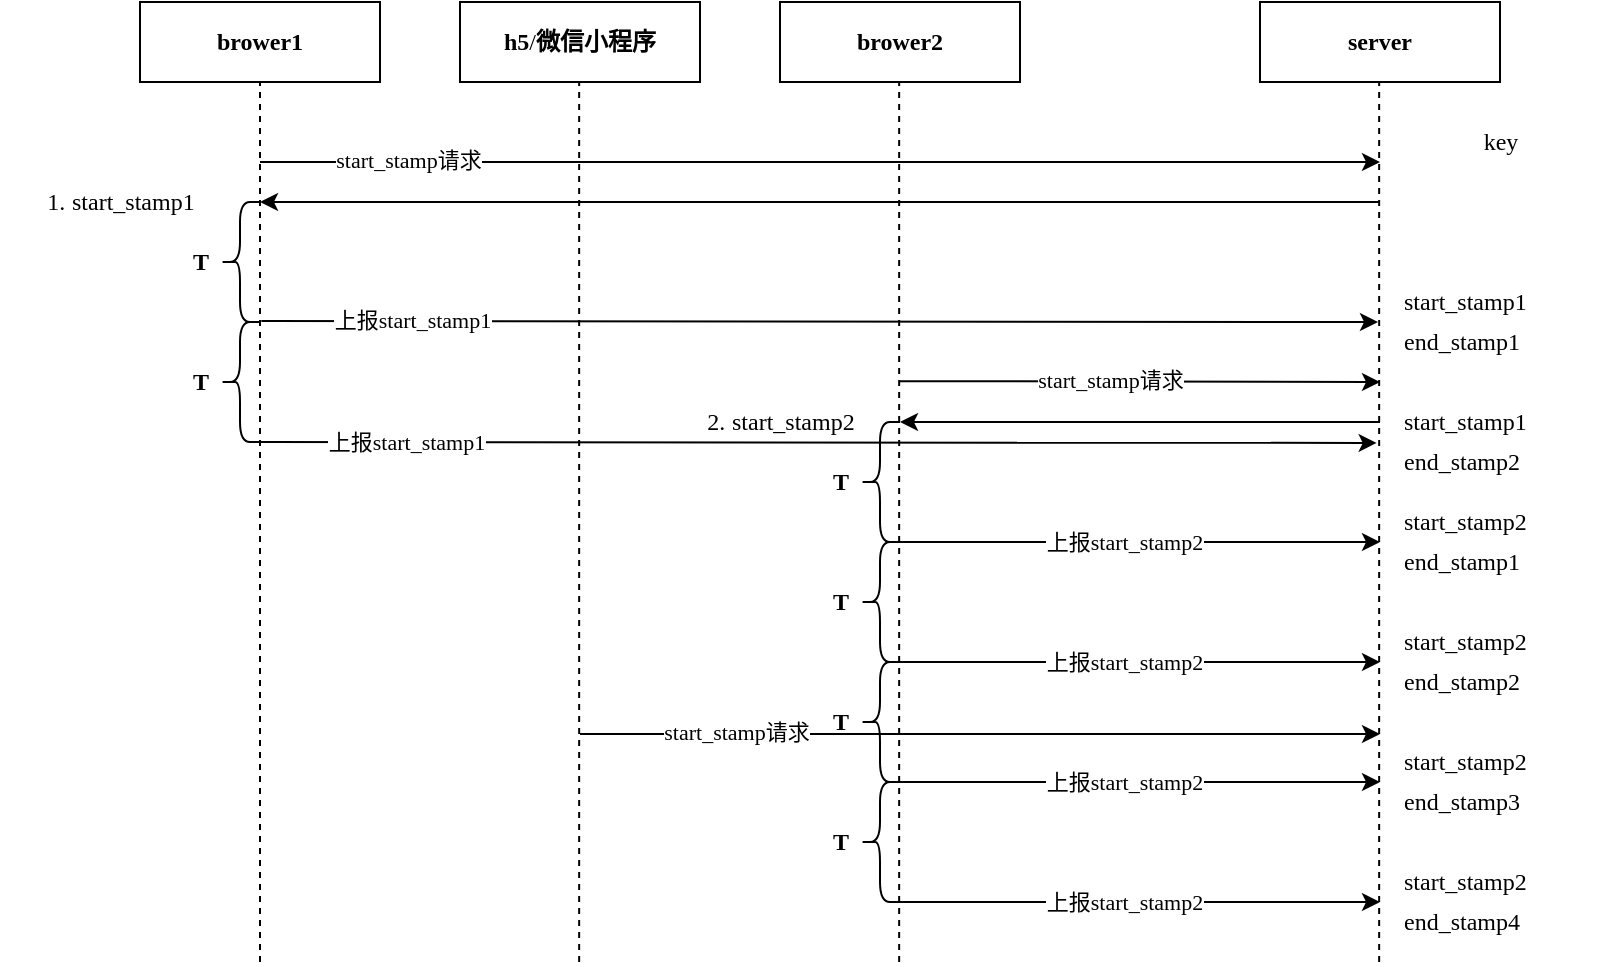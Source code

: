 <mxfile version="15.3.7" type="github">
  <diagram id="05CP4tNvnR-BLm0faDf4" name="Page-1">
    <mxGraphModel dx="1185" dy="660" grid="1" gridSize="10" guides="1" tooltips="1" connect="1" arrows="1" fold="1" page="1" pageScale="1" pageWidth="827" pageHeight="1169" math="0" shadow="0">
      <root>
        <mxCell id="0" />
        <mxCell id="1" parent="0" />
        <mxCell id="8iDffAJudvt3Z1gJP0nf-2" value="&lt;b&gt;&lt;font face=&quot;Lucida Console&quot;&gt;brower1&lt;/font&gt;&lt;/b&gt;" style="rounded=0;whiteSpace=wrap;html=1;" vertex="1" parent="1">
          <mxGeometry x="80" y="200" width="120" height="40" as="geometry" />
        </mxCell>
        <mxCell id="8iDffAJudvt3Z1gJP0nf-3" value="&lt;font face=&quot;Lucida Console&quot;&gt;&lt;b&gt;h5&lt;/b&gt;/&lt;b&gt;微信小程序&lt;/b&gt;&lt;/font&gt;" style="rounded=0;whiteSpace=wrap;html=1;" vertex="1" parent="1">
          <mxGeometry x="240" y="200" width="120" height="40" as="geometry" />
        </mxCell>
        <mxCell id="8iDffAJudvt3Z1gJP0nf-4" value="&lt;b&gt;&lt;font face=&quot;Lucida Console&quot;&gt;brower2&lt;/font&gt;&lt;/b&gt;" style="rounded=0;whiteSpace=wrap;html=1;" vertex="1" parent="1">
          <mxGeometry x="400" y="200" width="120" height="40" as="geometry" />
        </mxCell>
        <mxCell id="8iDffAJudvt3Z1gJP0nf-10" value="&lt;font face=&quot;Lucida Console&quot;&gt;&lt;b&gt;server&lt;/b&gt;&lt;/font&gt;" style="rounded=0;whiteSpace=wrap;html=1;" vertex="1" parent="1">
          <mxGeometry x="640" y="200" width="120" height="40" as="geometry" />
        </mxCell>
        <mxCell id="8iDffAJudvt3Z1gJP0nf-15" value="" style="endArrow=none;dashed=1;html=1;entryX=0.5;entryY=1;entryDx=0;entryDy=0;" edge="1" parent="1" target="8iDffAJudvt3Z1gJP0nf-2">
          <mxGeometry width="50" height="50" relative="1" as="geometry">
            <mxPoint x="140" y="680" as="sourcePoint" />
            <mxPoint x="180" y="300" as="targetPoint" />
          </mxGeometry>
        </mxCell>
        <mxCell id="8iDffAJudvt3Z1gJP0nf-16" value="" style="endArrow=none;dashed=1;html=1;entryX=0.5;entryY=1;entryDx=0;entryDy=0;" edge="1" parent="1">
          <mxGeometry width="50" height="50" relative="1" as="geometry">
            <mxPoint x="299.58" y="680" as="sourcePoint" />
            <mxPoint x="299.58" y="240" as="targetPoint" />
          </mxGeometry>
        </mxCell>
        <mxCell id="8iDffAJudvt3Z1gJP0nf-17" value="" style="endArrow=none;dashed=1;html=1;entryX=0.5;entryY=1;entryDx=0;entryDy=0;" edge="1" parent="1">
          <mxGeometry width="50" height="50" relative="1" as="geometry">
            <mxPoint x="459.58" y="680" as="sourcePoint" />
            <mxPoint x="459.58" y="240" as="targetPoint" />
          </mxGeometry>
        </mxCell>
        <mxCell id="8iDffAJudvt3Z1gJP0nf-18" value="" style="endArrow=none;dashed=1;html=1;entryX=0.5;entryY=1;entryDx=0;entryDy=0;" edge="1" parent="1">
          <mxGeometry width="50" height="50" relative="1" as="geometry">
            <mxPoint x="699.58" y="680" as="sourcePoint" />
            <mxPoint x="699.58" y="240" as="targetPoint" />
          </mxGeometry>
        </mxCell>
        <mxCell id="8iDffAJudvt3Z1gJP0nf-19" value="" style="endArrow=classic;html=1;" edge="1" parent="1">
          <mxGeometry width="50" height="50" relative="1" as="geometry">
            <mxPoint x="140" y="280" as="sourcePoint" />
            <mxPoint x="700" y="280" as="targetPoint" />
          </mxGeometry>
        </mxCell>
        <mxCell id="8iDffAJudvt3Z1gJP0nf-21" value="&lt;font face=&quot;Lucida Console&quot;&gt;start_stamp&lt;/font&gt;请求" style="edgeLabel;html=1;align=center;verticalAlign=middle;resizable=0;points=[];" vertex="1" connectable="0" parent="8iDffAJudvt3Z1gJP0nf-19">
          <mxGeometry x="-0.735" y="-2" relative="1" as="geometry">
            <mxPoint y="-3" as="offset" />
          </mxGeometry>
        </mxCell>
        <mxCell id="8iDffAJudvt3Z1gJP0nf-22" value="" style="endArrow=classic;html=1;" edge="1" parent="1">
          <mxGeometry width="50" height="50" relative="1" as="geometry">
            <mxPoint x="700" y="300" as="sourcePoint" />
            <mxPoint x="140" y="300" as="targetPoint" />
          </mxGeometry>
        </mxCell>
        <mxCell id="8iDffAJudvt3Z1gJP0nf-23" value="&lt;font face=&quot;Lucida Console&quot;&gt;1.&lt;/font&gt; &lt;font face=&quot;Lucida Console&quot;&gt;start_stamp1&lt;/font&gt;" style="text;html=1;align=center;verticalAlign=middle;resizable=0;points=[];autosize=1;strokeColor=none;fillColor=none;" vertex="1" parent="1">
          <mxGeometry x="10" y="290" width="120" height="20" as="geometry" />
        </mxCell>
        <mxCell id="8iDffAJudvt3Z1gJP0nf-26" value="" style="endArrow=classic;html=1;exitX=1.083;exitY=1.042;exitDx=0;exitDy=0;exitPerimeter=0;" edge="1" parent="1">
          <mxGeometry width="50" height="50" relative="1" as="geometry">
            <mxPoint x="140.66" y="359.52" as="sourcePoint" />
            <mxPoint x="699" y="360" as="targetPoint" />
          </mxGeometry>
        </mxCell>
        <mxCell id="8iDffAJudvt3Z1gJP0nf-27" value="上报&lt;font face=&quot;Lucida Console&quot;&gt;start_stamp1&lt;/font&gt;" style="edgeLabel;html=1;align=center;verticalAlign=middle;resizable=0;points=[];" vertex="1" connectable="0" parent="8iDffAJudvt3Z1gJP0nf-26">
          <mxGeometry x="-0.796" y="-2" relative="1" as="geometry">
            <mxPoint x="18" y="-3" as="offset" />
          </mxGeometry>
        </mxCell>
        <mxCell id="8iDffAJudvt3Z1gJP0nf-29" value="&lt;font face=&quot;Lucida Console&quot;&gt;key&lt;/font&gt;" style="text;html=1;align=center;verticalAlign=middle;resizable=0;points=[];autosize=1;strokeColor=none;fillColor=none;" vertex="1" parent="1">
          <mxGeometry x="740" y="260" width="40" height="20" as="geometry" />
        </mxCell>
        <mxCell id="8iDffAJudvt3Z1gJP0nf-32" value="" style="group" vertex="1" connectable="0" parent="1">
          <mxGeometry x="710" y="340" width="100" height="40" as="geometry" />
        </mxCell>
        <mxCell id="8iDffAJudvt3Z1gJP0nf-28" value="&lt;div align=&quot;left&quot;&gt;&lt;font face=&quot;Lucida Console&quot;&gt;start_stamp1&lt;/font&gt;&lt;/div&gt;" style="text;html=1;align=left;verticalAlign=middle;resizable=0;points=[];autosize=1;strokeColor=none;fillColor=none;" vertex="1" parent="8iDffAJudvt3Z1gJP0nf-32">
          <mxGeometry width="100" height="20" as="geometry" />
        </mxCell>
        <mxCell id="8iDffAJudvt3Z1gJP0nf-30" value="&lt;div align=&quot;left&quot;&gt;&lt;font face=&quot;Lucida Console&quot;&gt;end_stamp1&lt;/font&gt;&lt;/div&gt;" style="text;html=1;align=left;verticalAlign=middle;resizable=0;points=[];autosize=1;strokeColor=none;fillColor=none;" vertex="1" parent="8iDffAJudvt3Z1gJP0nf-32">
          <mxGeometry y="20" width="90" height="20" as="geometry" />
        </mxCell>
        <mxCell id="8iDffAJudvt3Z1gJP0nf-33" value="" style="group" vertex="1" connectable="0" parent="1">
          <mxGeometry x="100" y="300" width="40" height="60" as="geometry" />
        </mxCell>
        <mxCell id="8iDffAJudvt3Z1gJP0nf-24" value="" style="shape=curlyBracket;whiteSpace=wrap;html=1;rounded=1;" vertex="1" parent="8iDffAJudvt3Z1gJP0nf-33">
          <mxGeometry x="20" width="20" height="60" as="geometry" />
        </mxCell>
        <mxCell id="8iDffAJudvt3Z1gJP0nf-25" value="&lt;font face=&quot;Lucida Console&quot;&gt;&lt;b&gt;T&lt;/b&gt;&lt;/font&gt;" style="text;html=1;align=center;verticalAlign=middle;resizable=0;points=[];autosize=1;strokeColor=none;fillColor=none;" vertex="1" parent="8iDffAJudvt3Z1gJP0nf-33">
          <mxGeometry y="20" width="20" height="20" as="geometry" />
        </mxCell>
        <mxCell id="8iDffAJudvt3Z1gJP0nf-34" value="" style="group" vertex="1" connectable="0" parent="1">
          <mxGeometry x="100" y="360" width="40" height="60" as="geometry" />
        </mxCell>
        <mxCell id="8iDffAJudvt3Z1gJP0nf-35" value="" style="shape=curlyBracket;whiteSpace=wrap;html=1;rounded=1;" vertex="1" parent="8iDffAJudvt3Z1gJP0nf-34">
          <mxGeometry x="20" width="20" height="60" as="geometry" />
        </mxCell>
        <mxCell id="8iDffAJudvt3Z1gJP0nf-36" value="&lt;font face=&quot;Lucida Console&quot;&gt;&lt;b&gt;T&lt;/b&gt;&lt;/font&gt;" style="text;html=1;align=center;verticalAlign=middle;resizable=0;points=[];autosize=1;strokeColor=none;fillColor=none;" vertex="1" parent="8iDffAJudvt3Z1gJP0nf-34">
          <mxGeometry y="20" width="20" height="20" as="geometry" />
        </mxCell>
        <mxCell id="8iDffAJudvt3Z1gJP0nf-37" value="" style="endArrow=classic;html=1;exitX=1.083;exitY=1.042;exitDx=0;exitDy=0;exitPerimeter=0;" edge="1" parent="1">
          <mxGeometry width="50" height="50" relative="1" as="geometry">
            <mxPoint x="140.0" y="420" as="sourcePoint" />
            <mxPoint x="698.34" y="420.48" as="targetPoint" />
          </mxGeometry>
        </mxCell>
        <mxCell id="8iDffAJudvt3Z1gJP0nf-44" value="" style="group" vertex="1" connectable="0" parent="1">
          <mxGeometry x="710" y="400" width="100" height="40" as="geometry" />
        </mxCell>
        <mxCell id="8iDffAJudvt3Z1gJP0nf-45" value="&lt;div align=&quot;left&quot;&gt;&lt;font face=&quot;Lucida Console&quot;&gt;start_stamp1&lt;/font&gt;&lt;/div&gt;" style="text;html=1;align=left;verticalAlign=middle;resizable=0;points=[];autosize=1;strokeColor=none;fillColor=none;" vertex="1" parent="8iDffAJudvt3Z1gJP0nf-44">
          <mxGeometry width="100" height="20" as="geometry" />
        </mxCell>
        <mxCell id="8iDffAJudvt3Z1gJP0nf-46" value="&lt;div align=&quot;left&quot;&gt;&lt;font face=&quot;Lucida Console&quot;&gt;end_stamp2&lt;/font&gt;&lt;/div&gt;" style="text;html=1;align=left;verticalAlign=middle;resizable=0;points=[];autosize=1;strokeColor=none;fillColor=none;" vertex="1" parent="8iDffAJudvt3Z1gJP0nf-44">
          <mxGeometry y="20" width="90" height="20" as="geometry" />
        </mxCell>
        <mxCell id="8iDffAJudvt3Z1gJP0nf-49" value="" style="endArrow=classic;html=1;" edge="1" parent="1">
          <mxGeometry width="50" height="50" relative="1" as="geometry">
            <mxPoint x="460" y="389.58" as="sourcePoint" />
            <mxPoint x="700" y="390" as="targetPoint" />
          </mxGeometry>
        </mxCell>
        <mxCell id="8iDffAJudvt3Z1gJP0nf-50" value="&lt;font face=&quot;Lucida Console&quot;&gt;start_stamp&lt;/font&gt;请求" style="edgeLabel;html=1;align=center;verticalAlign=middle;resizable=0;points=[];" vertex="1" connectable="0" parent="8iDffAJudvt3Z1gJP0nf-49">
          <mxGeometry x="-0.735" y="-2" relative="1" as="geometry">
            <mxPoint x="73" y="-3" as="offset" />
          </mxGeometry>
        </mxCell>
        <mxCell id="8iDffAJudvt3Z1gJP0nf-52" value="" style="endArrow=classic;html=1;" edge="1" parent="1">
          <mxGeometry width="50" height="50" relative="1" as="geometry">
            <mxPoint x="700" y="410" as="sourcePoint" />
            <mxPoint x="460" y="410" as="targetPoint" />
          </mxGeometry>
        </mxCell>
        <mxCell id="8iDffAJudvt3Z1gJP0nf-53" value="&lt;font face=&quot;Lucida Console&quot;&gt;2.&lt;/font&gt; &lt;font face=&quot;Lucida Console&quot;&gt;start_stamp2&lt;/font&gt;" style="text;html=1;align=center;verticalAlign=middle;resizable=0;points=[];autosize=1;strokeColor=none;fillColor=none;" vertex="1" parent="1">
          <mxGeometry x="340" y="400" width="120" height="20" as="geometry" />
        </mxCell>
        <mxCell id="8iDffAJudvt3Z1gJP0nf-64" value="上报&lt;font face=&quot;Lucida Console&quot;&gt;start_stamp1&lt;/font&gt;" style="edgeLabel;html=1;align=center;verticalAlign=middle;resizable=0;points=[];" vertex="1" connectable="0" parent="1">
          <mxGeometry x="213.005" y="419.999" as="geometry" />
        </mxCell>
        <mxCell id="8iDffAJudvt3Z1gJP0nf-65" value="" style="group" vertex="1" connectable="0" parent="1">
          <mxGeometry x="420" y="410" width="280" height="60" as="geometry" />
        </mxCell>
        <mxCell id="8iDffAJudvt3Z1gJP0nf-56" value="" style="group" vertex="1" connectable="0" parent="8iDffAJudvt3Z1gJP0nf-65">
          <mxGeometry width="40" height="60" as="geometry" />
        </mxCell>
        <mxCell id="8iDffAJudvt3Z1gJP0nf-57" value="" style="shape=curlyBracket;whiteSpace=wrap;html=1;rounded=1;" vertex="1" parent="8iDffAJudvt3Z1gJP0nf-56">
          <mxGeometry x="20" width="20" height="60" as="geometry" />
        </mxCell>
        <mxCell id="8iDffAJudvt3Z1gJP0nf-58" value="&lt;font face=&quot;Lucida Console&quot;&gt;&lt;b&gt;T&lt;/b&gt;&lt;/font&gt;" style="text;html=1;align=center;verticalAlign=middle;resizable=0;points=[];autosize=1;strokeColor=none;fillColor=none;" vertex="1" parent="8iDffAJudvt3Z1gJP0nf-56">
          <mxGeometry y="20" width="20" height="20" as="geometry" />
        </mxCell>
        <mxCell id="8iDffAJudvt3Z1gJP0nf-61" value="" style="endArrow=classic;html=1;" edge="1" parent="8iDffAJudvt3Z1gJP0nf-65">
          <mxGeometry width="50" height="50" relative="1" as="geometry">
            <mxPoint x="40" y="60" as="sourcePoint" />
            <mxPoint x="280" y="60" as="targetPoint" />
          </mxGeometry>
        </mxCell>
        <mxCell id="8iDffAJudvt3Z1gJP0nf-63" value="上报&lt;font face=&quot;Lucida Console&quot;&gt;start_stamp2&lt;/font&gt;" style="edgeLabel;html=1;align=center;verticalAlign=middle;resizable=0;points=[];" vertex="1" connectable="0" parent="8iDffAJudvt3Z1gJP0nf-61">
          <mxGeometry x="-0.069" y="-3" relative="1" as="geometry">
            <mxPoint y="-3" as="offset" />
          </mxGeometry>
        </mxCell>
        <mxCell id="8iDffAJudvt3Z1gJP0nf-66" value="" style="group" vertex="1" connectable="0" parent="1">
          <mxGeometry x="420" y="470" width="280" height="60" as="geometry" />
        </mxCell>
        <mxCell id="8iDffAJudvt3Z1gJP0nf-67" value="" style="group" vertex="1" connectable="0" parent="8iDffAJudvt3Z1gJP0nf-66">
          <mxGeometry width="40" height="60" as="geometry" />
        </mxCell>
        <mxCell id="8iDffAJudvt3Z1gJP0nf-68" value="" style="shape=curlyBracket;whiteSpace=wrap;html=1;rounded=1;" vertex="1" parent="8iDffAJudvt3Z1gJP0nf-67">
          <mxGeometry x="20" width="20" height="60" as="geometry" />
        </mxCell>
        <mxCell id="8iDffAJudvt3Z1gJP0nf-69" value="&lt;font face=&quot;Lucida Console&quot;&gt;&lt;b&gt;T&lt;/b&gt;&lt;/font&gt;" style="text;html=1;align=center;verticalAlign=middle;resizable=0;points=[];autosize=1;strokeColor=none;fillColor=none;" vertex="1" parent="8iDffAJudvt3Z1gJP0nf-67">
          <mxGeometry y="20" width="20" height="20" as="geometry" />
        </mxCell>
        <mxCell id="8iDffAJudvt3Z1gJP0nf-70" value="" style="endArrow=classic;html=1;" edge="1" parent="8iDffAJudvt3Z1gJP0nf-66">
          <mxGeometry width="50" height="50" relative="1" as="geometry">
            <mxPoint x="40" y="60" as="sourcePoint" />
            <mxPoint x="280" y="60" as="targetPoint" />
          </mxGeometry>
        </mxCell>
        <mxCell id="8iDffAJudvt3Z1gJP0nf-71" value="上报&lt;font face=&quot;Lucida Console&quot;&gt;start_stamp2&lt;/font&gt;" style="edgeLabel;html=1;align=center;verticalAlign=middle;resizable=0;points=[];" vertex="1" connectable="0" parent="8iDffAJudvt3Z1gJP0nf-70">
          <mxGeometry x="-0.069" y="-3" relative="1" as="geometry">
            <mxPoint y="-3" as="offset" />
          </mxGeometry>
        </mxCell>
        <mxCell id="8iDffAJudvt3Z1gJP0nf-72" value="" style="group" vertex="1" connectable="0" parent="1">
          <mxGeometry x="420" y="530" width="280" height="60" as="geometry" />
        </mxCell>
        <mxCell id="8iDffAJudvt3Z1gJP0nf-73" value="" style="group" vertex="1" connectable="0" parent="8iDffAJudvt3Z1gJP0nf-72">
          <mxGeometry width="40" height="60" as="geometry" />
        </mxCell>
        <mxCell id="8iDffAJudvt3Z1gJP0nf-74" value="" style="shape=curlyBracket;whiteSpace=wrap;html=1;rounded=1;" vertex="1" parent="8iDffAJudvt3Z1gJP0nf-73">
          <mxGeometry x="20" width="20" height="60" as="geometry" />
        </mxCell>
        <mxCell id="8iDffAJudvt3Z1gJP0nf-75" value="&lt;font face=&quot;Lucida Console&quot;&gt;&lt;b&gt;T&lt;/b&gt;&lt;/font&gt;" style="text;html=1;align=center;verticalAlign=middle;resizable=0;points=[];autosize=1;strokeColor=none;fillColor=none;" vertex="1" parent="8iDffAJudvt3Z1gJP0nf-73">
          <mxGeometry y="20" width="20" height="20" as="geometry" />
        </mxCell>
        <mxCell id="8iDffAJudvt3Z1gJP0nf-76" value="" style="endArrow=classic;html=1;" edge="1" parent="8iDffAJudvt3Z1gJP0nf-72">
          <mxGeometry width="50" height="50" relative="1" as="geometry">
            <mxPoint x="40" y="60" as="sourcePoint" />
            <mxPoint x="280" y="60" as="targetPoint" />
          </mxGeometry>
        </mxCell>
        <mxCell id="8iDffAJudvt3Z1gJP0nf-77" value="上报&lt;font face=&quot;Lucida Console&quot;&gt;start_stamp2&lt;/font&gt;" style="edgeLabel;html=1;align=center;verticalAlign=middle;resizable=0;points=[];" vertex="1" connectable="0" parent="8iDffAJudvt3Z1gJP0nf-76">
          <mxGeometry x="-0.069" y="-3" relative="1" as="geometry">
            <mxPoint y="-3" as="offset" />
          </mxGeometry>
        </mxCell>
        <mxCell id="8iDffAJudvt3Z1gJP0nf-47" value="" style="endArrow=classic;html=1;" edge="1" parent="8iDffAJudvt3Z1gJP0nf-72">
          <mxGeometry width="50" height="50" relative="1" as="geometry">
            <mxPoint x="-120" y="36" as="sourcePoint" />
            <mxPoint x="280" y="36" as="targetPoint" />
          </mxGeometry>
        </mxCell>
        <mxCell id="8iDffAJudvt3Z1gJP0nf-48" value="&lt;font face=&quot;Lucida Console&quot;&gt;start_stamp&lt;/font&gt;请求" style="edgeLabel;html=1;align=center;verticalAlign=middle;resizable=0;points=[];" vertex="1" connectable="0" parent="8iDffAJudvt3Z1gJP0nf-47">
          <mxGeometry x="-0.735" y="-2" relative="1" as="geometry">
            <mxPoint x="25" y="-3" as="offset" />
          </mxGeometry>
        </mxCell>
        <mxCell id="8iDffAJudvt3Z1gJP0nf-78" value="" style="group" vertex="1" connectable="0" parent="1">
          <mxGeometry x="420" y="590" width="280" height="60" as="geometry" />
        </mxCell>
        <mxCell id="8iDffAJudvt3Z1gJP0nf-79" value="" style="group" vertex="1" connectable="0" parent="8iDffAJudvt3Z1gJP0nf-78">
          <mxGeometry width="40" height="60" as="geometry" />
        </mxCell>
        <mxCell id="8iDffAJudvt3Z1gJP0nf-80" value="" style="shape=curlyBracket;whiteSpace=wrap;html=1;rounded=1;" vertex="1" parent="8iDffAJudvt3Z1gJP0nf-79">
          <mxGeometry x="20" width="20" height="60" as="geometry" />
        </mxCell>
        <mxCell id="8iDffAJudvt3Z1gJP0nf-81" value="&lt;font face=&quot;Lucida Console&quot;&gt;&lt;b&gt;T&lt;/b&gt;&lt;/font&gt;" style="text;html=1;align=center;verticalAlign=middle;resizable=0;points=[];autosize=1;strokeColor=none;fillColor=none;" vertex="1" parent="8iDffAJudvt3Z1gJP0nf-79">
          <mxGeometry y="20" width="20" height="20" as="geometry" />
        </mxCell>
        <mxCell id="8iDffAJudvt3Z1gJP0nf-82" value="" style="endArrow=classic;html=1;" edge="1" parent="8iDffAJudvt3Z1gJP0nf-78">
          <mxGeometry width="50" height="50" relative="1" as="geometry">
            <mxPoint x="40" y="60" as="sourcePoint" />
            <mxPoint x="280" y="60" as="targetPoint" />
          </mxGeometry>
        </mxCell>
        <mxCell id="8iDffAJudvt3Z1gJP0nf-83" value="上报&lt;font face=&quot;Lucida Console&quot;&gt;start_stamp2&lt;/font&gt;" style="edgeLabel;html=1;align=center;verticalAlign=middle;resizable=0;points=[];" vertex="1" connectable="0" parent="8iDffAJudvt3Z1gJP0nf-82">
          <mxGeometry x="-0.069" y="-3" relative="1" as="geometry">
            <mxPoint y="-3" as="offset" />
          </mxGeometry>
        </mxCell>
        <mxCell id="8iDffAJudvt3Z1gJP0nf-85" value="" style="group" vertex="1" connectable="0" parent="1">
          <mxGeometry x="710" y="450" width="100" height="40" as="geometry" />
        </mxCell>
        <mxCell id="8iDffAJudvt3Z1gJP0nf-86" value="&lt;div align=&quot;left&quot;&gt;&lt;font face=&quot;Lucida Console&quot;&gt;start_stamp2&lt;/font&gt;&lt;/div&gt;" style="text;html=1;align=left;verticalAlign=middle;resizable=0;points=[];autosize=1;strokeColor=none;fillColor=none;" vertex="1" parent="8iDffAJudvt3Z1gJP0nf-85">
          <mxGeometry width="100" height="20" as="geometry" />
        </mxCell>
        <mxCell id="8iDffAJudvt3Z1gJP0nf-87" value="&lt;div align=&quot;left&quot;&gt;&lt;font face=&quot;Lucida Console&quot;&gt;end_stamp1&lt;/font&gt;&lt;/div&gt;" style="text;html=1;align=left;verticalAlign=middle;resizable=0;points=[];autosize=1;strokeColor=none;fillColor=none;" vertex="1" parent="8iDffAJudvt3Z1gJP0nf-85">
          <mxGeometry y="20" width="90" height="20" as="geometry" />
        </mxCell>
        <mxCell id="8iDffAJudvt3Z1gJP0nf-88" value="" style="group" vertex="1" connectable="0" parent="1">
          <mxGeometry x="710" y="510" width="100" height="40" as="geometry" />
        </mxCell>
        <mxCell id="8iDffAJudvt3Z1gJP0nf-89" value="&lt;div align=&quot;left&quot;&gt;&lt;font face=&quot;Lucida Console&quot;&gt;start_stamp2&lt;/font&gt;&lt;/div&gt;" style="text;html=1;align=left;verticalAlign=middle;resizable=0;points=[];autosize=1;strokeColor=none;fillColor=none;" vertex="1" parent="8iDffAJudvt3Z1gJP0nf-88">
          <mxGeometry width="100" height="20" as="geometry" />
        </mxCell>
        <mxCell id="8iDffAJudvt3Z1gJP0nf-90" value="&lt;div align=&quot;left&quot;&gt;&lt;font face=&quot;Lucida Console&quot;&gt;end_stamp2&lt;/font&gt;&lt;/div&gt;" style="text;html=1;align=left;verticalAlign=middle;resizable=0;points=[];autosize=1;strokeColor=none;fillColor=none;" vertex="1" parent="8iDffAJudvt3Z1gJP0nf-88">
          <mxGeometry y="20" width="90" height="20" as="geometry" />
        </mxCell>
        <mxCell id="8iDffAJudvt3Z1gJP0nf-91" value="" style="group" vertex="1" connectable="0" parent="1">
          <mxGeometry x="710" y="570" width="100" height="40" as="geometry" />
        </mxCell>
        <mxCell id="8iDffAJudvt3Z1gJP0nf-92" value="&lt;div align=&quot;left&quot;&gt;&lt;font face=&quot;Lucida Console&quot;&gt;start_stamp2&lt;/font&gt;&lt;/div&gt;" style="text;html=1;align=left;verticalAlign=middle;resizable=0;points=[];autosize=1;strokeColor=none;fillColor=none;" vertex="1" parent="8iDffAJudvt3Z1gJP0nf-91">
          <mxGeometry width="100" height="20" as="geometry" />
        </mxCell>
        <mxCell id="8iDffAJudvt3Z1gJP0nf-93" value="&lt;div align=&quot;left&quot;&gt;&lt;font face=&quot;Lucida Console&quot;&gt;end_stamp3&lt;/font&gt;&lt;/div&gt;" style="text;html=1;align=left;verticalAlign=middle;resizable=0;points=[];autosize=1;strokeColor=none;fillColor=none;" vertex="1" parent="8iDffAJudvt3Z1gJP0nf-91">
          <mxGeometry y="20" width="90" height="20" as="geometry" />
        </mxCell>
        <mxCell id="8iDffAJudvt3Z1gJP0nf-94" value="" style="group" vertex="1" connectable="0" parent="1">
          <mxGeometry x="710" y="630" width="100" height="40" as="geometry" />
        </mxCell>
        <mxCell id="8iDffAJudvt3Z1gJP0nf-95" value="&lt;div align=&quot;left&quot;&gt;&lt;font face=&quot;Lucida Console&quot;&gt;start_stamp2&lt;/font&gt;&lt;/div&gt;" style="text;html=1;align=left;verticalAlign=middle;resizable=0;points=[];autosize=1;strokeColor=none;fillColor=none;" vertex="1" parent="8iDffAJudvt3Z1gJP0nf-94">
          <mxGeometry width="100" height="20" as="geometry" />
        </mxCell>
        <mxCell id="8iDffAJudvt3Z1gJP0nf-96" value="&lt;div align=&quot;left&quot;&gt;&lt;font face=&quot;Lucida Console&quot;&gt;end_stamp4&lt;/font&gt;&lt;/div&gt;" style="text;html=1;align=left;verticalAlign=middle;resizable=0;points=[];autosize=1;strokeColor=none;fillColor=none;" vertex="1" parent="8iDffAJudvt3Z1gJP0nf-94">
          <mxGeometry y="20" width="90" height="20" as="geometry" />
        </mxCell>
      </root>
    </mxGraphModel>
  </diagram>
</mxfile>
